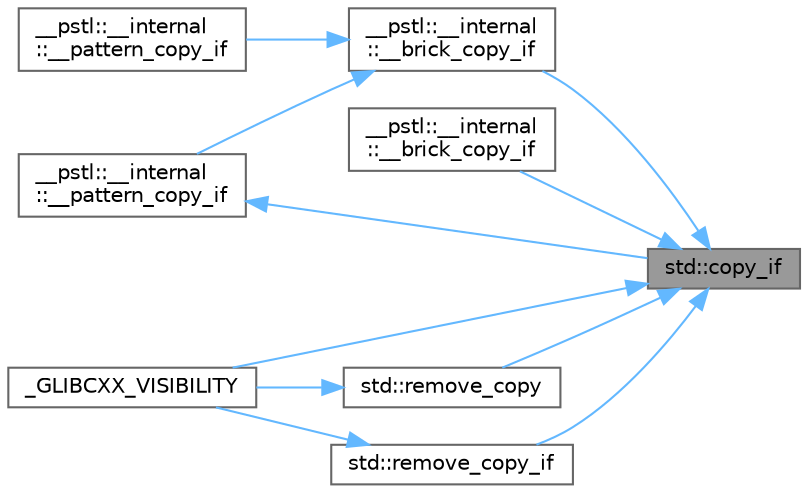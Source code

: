 digraph "std::copy_if"
{
 // LATEX_PDF_SIZE
  bgcolor="transparent";
  edge [fontname=Helvetica,fontsize=10,labelfontname=Helvetica,labelfontsize=10];
  node [fontname=Helvetica,fontsize=10,shape=box,height=0.2,width=0.4];
  rankdir="RL";
  Node1 [id="Node000001",label="std::copy_if",height=0.2,width=0.4,color="gray40", fillcolor="grey60", style="filled", fontcolor="black",tooltip=" "];
  Node1 -> Node2 [id="edge1_Node000001_Node000002",dir="back",color="steelblue1",style="solid",tooltip=" "];
  Node2 [id="Node000002",label="__pstl::__internal\l::__brick_copy_if",height=0.2,width=0.4,color="grey40", fillcolor="white", style="filled",URL="$namespace____pstl_1_1____internal.html#a7019046a2d066cebe7d5d084cf504afc",tooltip=" "];
  Node2 -> Node3 [id="edge2_Node000002_Node000003",dir="back",color="steelblue1",style="solid",tooltip=" "];
  Node3 [id="Node000003",label="__pstl::__internal\l::__pattern_copy_if",height=0.2,width=0.4,color="grey40", fillcolor="white", style="filled",URL="$namespace____pstl_1_1____internal.html#a00b73000f7d2c9884939b67f41de7bb3",tooltip=" "];
  Node3 -> Node1 [id="edge3_Node000003_Node000001",dir="back",color="steelblue1",style="solid",tooltip=" "];
  Node2 -> Node4 [id="edge4_Node000002_Node000004",dir="back",color="steelblue1",style="solid",tooltip=" "];
  Node4 [id="Node000004",label="__pstl::__internal\l::__pattern_copy_if",height=0.2,width=0.4,color="grey40", fillcolor="white", style="filled",URL="$namespace____pstl_1_1____internal.html#aa037013595e41eca3362fb3a268ed297",tooltip=" "];
  Node1 -> Node5 [id="edge5_Node000001_Node000005",dir="back",color="steelblue1",style="solid",tooltip=" "];
  Node5 [id="Node000005",label="__pstl::__internal\l::__brick_copy_if",height=0.2,width=0.4,color="grey40", fillcolor="white", style="filled",URL="$namespace____pstl_1_1____internal.html#acbebb21468389df805688ba0a2ab0ec1",tooltip=" "];
  Node1 -> Node6 [id="edge6_Node000001_Node000006",dir="back",color="steelblue1",style="solid",tooltip=" "];
  Node6 [id="Node000006",label="_GLIBCXX_VISIBILITY",height=0.2,width=0.4,color="grey40", fillcolor="white", style="filled",URL="$group__sorting__algorithms.html#ga544d74b2d5d0dd2197f5fd6f02691de0",tooltip=" "];
  Node1 -> Node7 [id="edge7_Node000001_Node000007",dir="back",color="steelblue1",style="solid",tooltip=" "];
  Node7 [id="Node000007",label="std::remove_copy",height=0.2,width=0.4,color="grey40", fillcolor="white", style="filled",URL="$namespacestd.html#a6b787bee96a52b5b62d7fe8aa6f15fd8",tooltip=" "];
  Node7 -> Node6 [id="edge8_Node000007_Node000006",dir="back",color="steelblue1",style="solid",tooltip=" "];
  Node1 -> Node8 [id="edge9_Node000001_Node000008",dir="back",color="steelblue1",style="solid",tooltip=" "];
  Node8 [id="Node000008",label="std::remove_copy_if",height=0.2,width=0.4,color="grey40", fillcolor="white", style="filled",URL="$namespacestd.html#a11eaff910d723a0ea9707f30aead68c4",tooltip=" "];
  Node8 -> Node6 [id="edge10_Node000008_Node000006",dir="back",color="steelblue1",style="solid",tooltip=" "];
}
